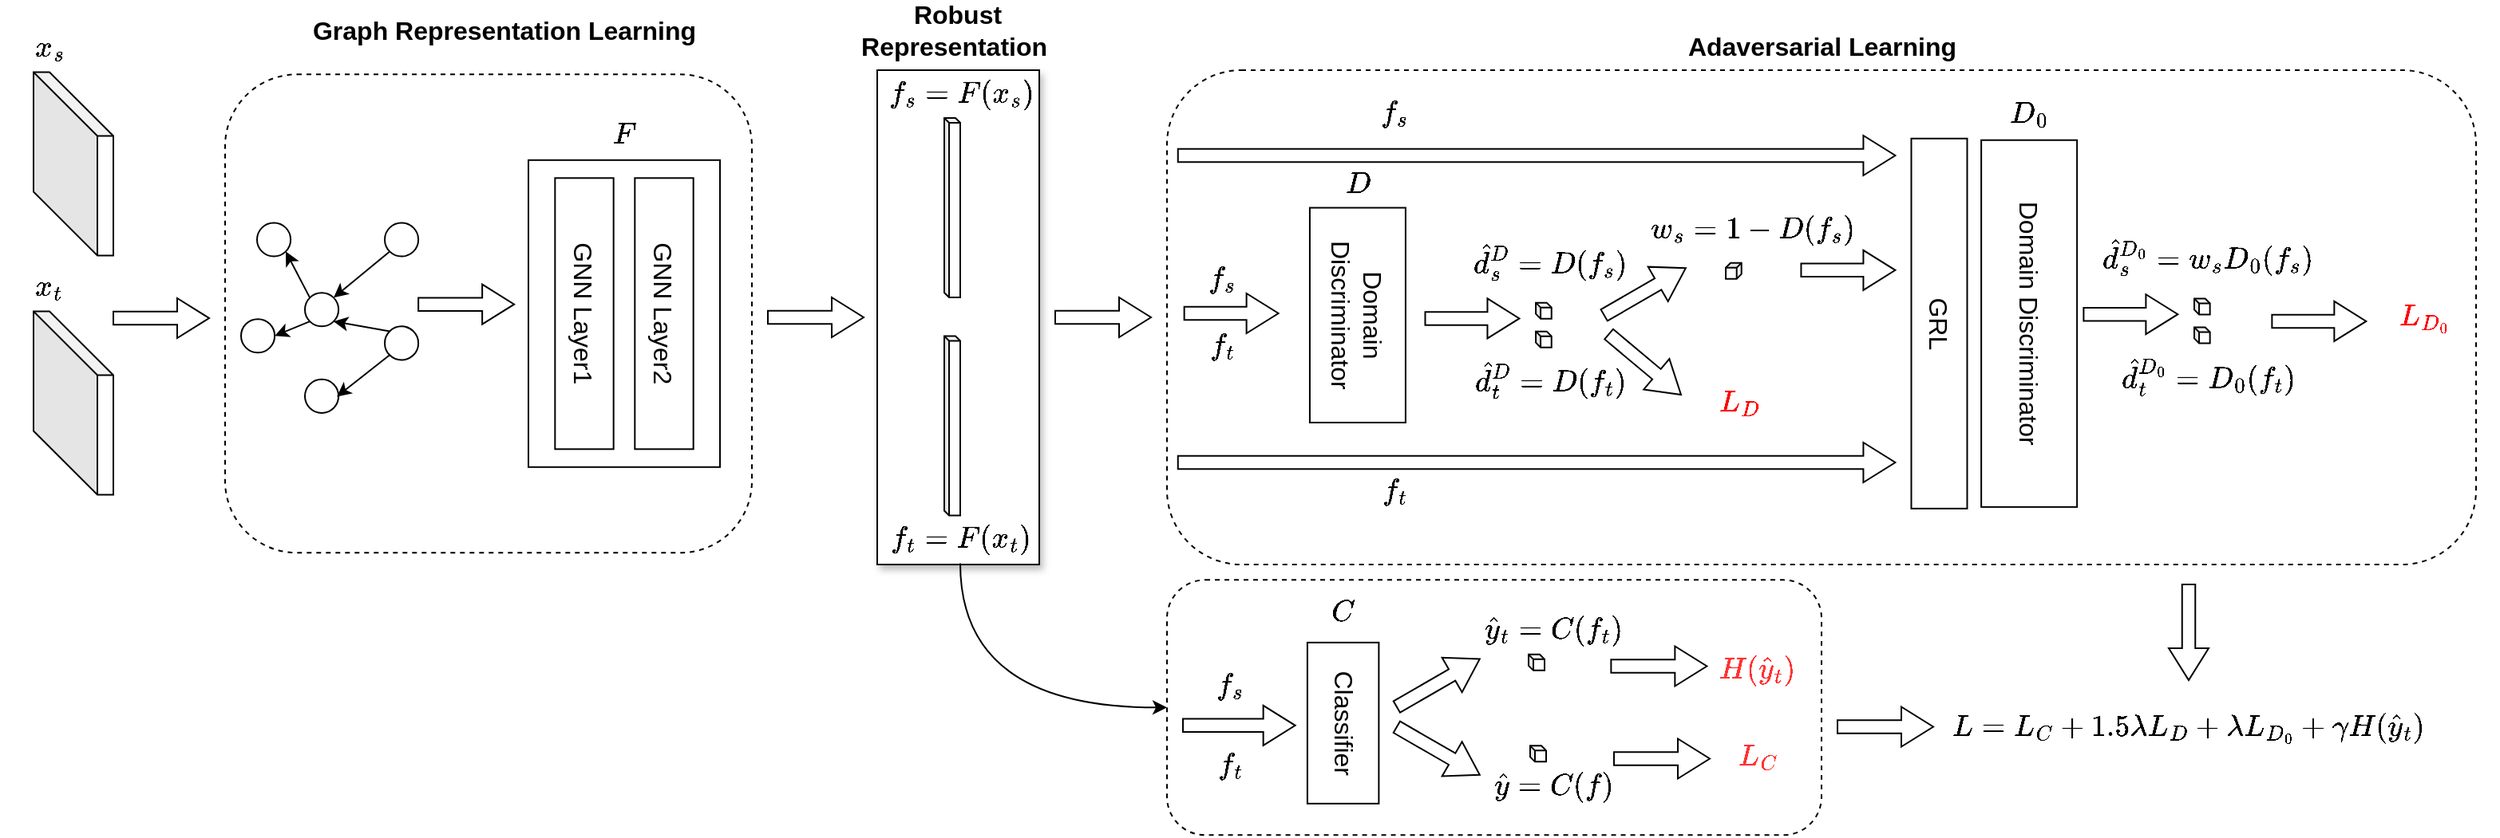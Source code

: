 <mxfile version="20.6.0" type="github">
  <diagram id="OHugUGV6JcLkJLT_VvOv" name="第 1 页">
    <mxGraphModel dx="1865" dy="633" grid="1" gridSize="10" guides="1" tooltips="1" connect="1" arrows="1" fold="1" page="1" pageScale="1" pageWidth="827" pageHeight="1169" math="1" shadow="0">
      <root>
        <mxCell id="0" />
        <mxCell id="1" parent="0" />
        <mxCell id="vVpYJYiZT_mGHktkTp3d-93" value="" style="rounded=1;whiteSpace=wrap;html=1;shadow=0;dashed=1;fontColor=#FF0000;container=0;" parent="1" vertex="1">
          <mxGeometry x="-60" y="332.65" width="330" height="300" as="geometry" />
        </mxCell>
        <mxCell id="vVpYJYiZT_mGHktkTp3d-1" value="" style="rounded=1;whiteSpace=wrap;html=1;shadow=0;dashed=1;fontColor=#FF0000;container=0;" parent="1" vertex="1">
          <mxGeometry x="530" y="649.68" width="410" height="160" as="geometry" />
        </mxCell>
        <mxCell id="vVpYJYiZT_mGHktkTp3d-3" value="" style="rounded=0;whiteSpace=wrap;html=1;shadow=1;fontSize=16;" parent="1" vertex="1">
          <mxGeometry x="348.5" y="330" width="101.5" height="310" as="geometry" />
        </mxCell>
        <mxCell id="vVpYJYiZT_mGHktkTp3d-4" value="" style="shape=cube;whiteSpace=wrap;html=1;boundedLbl=1;backgroundOutline=1;darkOpacity=0.05;darkOpacity2=0.1;shadow=0;fontSize=16;size=40;direction=east;" parent="1" vertex="1">
          <mxGeometry x="-180" y="331.25" width="50" height="115" as="geometry" />
        </mxCell>
        <mxCell id="vVpYJYiZT_mGHktkTp3d-5" value="$$x_s$$" style="text;html=1;strokeColor=none;fillColor=none;align=center;verticalAlign=middle;whiteSpace=wrap;rounded=0;shadow=0;fontSize=16;" parent="1" vertex="1">
          <mxGeometry x="-200" y="301.25" width="60" height="30" as="geometry" />
        </mxCell>
        <mxCell id="vVpYJYiZT_mGHktkTp3d-6" value="" style="shape=cube;whiteSpace=wrap;html=1;boundedLbl=1;backgroundOutline=1;darkOpacity=0.05;darkOpacity2=0.1;shadow=0;fontSize=16;size=40;direction=east;" parent="1" vertex="1">
          <mxGeometry x="-180" y="481.25" width="50" height="115" as="geometry" />
        </mxCell>
        <mxCell id="vVpYJYiZT_mGHktkTp3d-7" value="$$x_t$$" style="text;html=1;strokeColor=none;fillColor=none;align=center;verticalAlign=middle;whiteSpace=wrap;rounded=0;shadow=0;fontSize=16;" parent="1" vertex="1">
          <mxGeometry x="-200" y="451.25" width="60" height="30" as="geometry" />
        </mxCell>
        <mxCell id="vVpYJYiZT_mGHktkTp3d-8" value="" style="html=1;shadow=0;dashed=0;align=center;verticalAlign=middle;shape=mxgraph.arrows2.arrow;dy=0.67;dx=20;notch=0;fontSize=16;" parent="1" vertex="1">
          <mxGeometry x="-130" y="473" width="60" height="25" as="geometry" />
        </mxCell>
        <mxCell id="vVpYJYiZT_mGHktkTp3d-9" value="" style="shape=cube;whiteSpace=wrap;html=1;boundedLbl=1;backgroundOutline=1;darkOpacity=0.05;darkOpacity2=0.1;shadow=0;fontSize=16;size=3;direction=east;" parent="1" vertex="1">
          <mxGeometry x="390.5" y="360" width="10" height="112.5" as="geometry" />
        </mxCell>
        <mxCell id="vVpYJYiZT_mGHktkTp3d-10" value="" style="shape=cube;whiteSpace=wrap;html=1;boundedLbl=1;backgroundOutline=1;darkOpacity=0.05;darkOpacity2=0.1;shadow=0;fontSize=16;size=3;direction=east;" parent="1" vertex="1">
          <mxGeometry x="390.5" y="496.75" width="10" height="112.5" as="geometry" />
        </mxCell>
        <mxCell id="vVpYJYiZT_mGHktkTp3d-11" value="" style="html=1;shadow=0;dashed=0;align=center;verticalAlign=middle;shape=mxgraph.arrows2.arrow;dy=0.67;dx=20;notch=0;fontSize=16;" parent="1" vertex="1">
          <mxGeometry x="280" y="472.5" width="60" height="25" as="geometry" />
        </mxCell>
        <mxCell id="vVpYJYiZT_mGHktkTp3d-12" value="$$f_s = F(x_s)$$" style="text;html=1;strokeColor=none;fillColor=none;align=center;verticalAlign=middle;whiteSpace=wrap;rounded=0;shadow=0;fontSize=16;" parent="1" vertex="1">
          <mxGeometry x="320.5" y="330" width="160" height="30" as="geometry" />
        </mxCell>
        <mxCell id="vVpYJYiZT_mGHktkTp3d-97" style="edgeStyle=orthogonalEdgeStyle;rounded=0;orthogonalLoop=1;jettySize=auto;html=1;exitX=0.5;exitY=1;exitDx=0;exitDy=0;entryX=0;entryY=0.5;entryDx=0;entryDy=0;strokeColor=default;fontSize=16;startArrow=none;startFill=0;curved=1;" parent="1" source="vVpYJYiZT_mGHktkTp3d-13" target="vVpYJYiZT_mGHktkTp3d-1" edge="1">
          <mxGeometry relative="1" as="geometry" />
        </mxCell>
        <mxCell id="vVpYJYiZT_mGHktkTp3d-13" value="$$f_t = F(x_t)$$" style="text;html=1;strokeColor=none;fillColor=none;align=center;verticalAlign=middle;whiteSpace=wrap;rounded=0;shadow=0;fontSize=16;" parent="1" vertex="1">
          <mxGeometry x="320.5" y="609.25" width="160" height="30" as="geometry" />
        </mxCell>
        <mxCell id="vVpYJYiZT_mGHktkTp3d-14" value="$$F$$" style="text;html=1;strokeColor=none;fillColor=none;align=center;verticalAlign=middle;whiteSpace=wrap;rounded=0;shadow=0;fontSize=16;" parent="1" vertex="1">
          <mxGeometry x="160" y="354.97" width="60" height="30" as="geometry" />
        </mxCell>
        <mxCell id="vVpYJYiZT_mGHktkTp3d-15" value="" style="rounded=0;whiteSpace=wrap;html=1;shadow=0;fontSize=16;" parent="1" vertex="1">
          <mxGeometry x="130" y="386.4" width="120" height="192.5" as="geometry" />
        </mxCell>
        <mxCell id="vVpYJYiZT_mGHktkTp3d-16" value="GNN Layer2" style="rounded=0;whiteSpace=wrap;html=1;shadow=0;fontSize=16;rotation=90;container=0;" parent="1" vertex="1">
          <mxGeometry x="130" y="464.317" width="170" height="36.667" as="geometry" />
        </mxCell>
        <mxCell id="vVpYJYiZT_mGHktkTp3d-17" value="GNN Layer1" style="rounded=0;whiteSpace=wrap;html=1;shadow=0;fontSize=16;rotation=90;container=0;" parent="1" vertex="1">
          <mxGeometry x="80" y="464.317" width="170" height="36.667" as="geometry" />
        </mxCell>
        <mxCell id="vVpYJYiZT_mGHktkTp3d-18" value="$$L = L_C + 1.5\lambda L_D + \lambda L_{D_0} + \gamma H(\hat{y}_t)$$" style="text;html=1;strokeColor=none;fillColor=none;align=center;verticalAlign=middle;whiteSpace=wrap;rounded=0;shadow=0;fontSize=16;" parent="1" vertex="1">
          <mxGeometry x="1140" y="726.75" width="60" height="30" as="geometry" />
        </mxCell>
        <mxCell id="vVpYJYiZT_mGHktkTp3d-19" value="" style="group" parent="1" vertex="1" connectable="0">
          <mxGeometry x="530" y="330" width="820" height="310" as="geometry" />
        </mxCell>
        <mxCell id="vVpYJYiZT_mGHktkTp3d-20" value="" style="rounded=1;whiteSpace=wrap;html=1;shadow=0;fontColor=#FF0000;dashed=1;" parent="vVpYJYiZT_mGHktkTp3d-19" vertex="1">
          <mxGeometry width="820" height="310" as="geometry" />
        </mxCell>
        <mxCell id="vVpYJYiZT_mGHktkTp3d-21" value="" style="html=1;shadow=0;dashed=0;align=center;verticalAlign=middle;shape=mxgraph.arrows2.arrow;dy=0.67;dx=20;notch=0;fontSize=16;" parent="vVpYJYiZT_mGHktkTp3d-19" vertex="1">
          <mxGeometry x="10.815" y="140" width="58.993" height="25" as="geometry" />
        </mxCell>
        <mxCell id="vVpYJYiZT_mGHktkTp3d-22" value="$$f_s$$" style="text;html=1;strokeColor=none;fillColor=none;align=center;verticalAlign=middle;whiteSpace=wrap;rounded=0;shadow=0;fontSize=16;" parent="vVpYJYiZT_mGHktkTp3d-19" vertex="1">
          <mxGeometry x="4.916" y="115.5" width="58.993" height="30" as="geometry" />
        </mxCell>
        <mxCell id="vVpYJYiZT_mGHktkTp3d-23" value="$$f_t$$" style="text;html=1;strokeColor=none;fillColor=none;align=center;verticalAlign=middle;whiteSpace=wrap;rounded=0;shadow=0;fontSize=16;" parent="vVpYJYiZT_mGHktkTp3d-19" vertex="1">
          <mxGeometry x="4.916" y="158" width="58.993" height="30" as="geometry" />
        </mxCell>
        <mxCell id="vVpYJYiZT_mGHktkTp3d-24" value="$$D$$" style="text;html=1;strokeColor=none;fillColor=none;align=center;verticalAlign=middle;whiteSpace=wrap;rounded=0;shadow=0;fontSize=16;" parent="vVpYJYiZT_mGHktkTp3d-19" vertex="1">
          <mxGeometry x="89.964" y="56" width="58.993" height="30" as="geometry" />
        </mxCell>
        <mxCell id="vVpYJYiZT_mGHktkTp3d-25" value="Domain Discriminator" style="rounded=0;whiteSpace=wrap;html=1;shadow=0;fontSize=16;rotation=90;direction=east;" parent="vVpYJYiZT_mGHktkTp3d-19" vertex="1">
          <mxGeometry x="425.024" y="128.9" width="230.062" height="60" as="geometry" />
        </mxCell>
        <mxCell id="vVpYJYiZT_mGHktkTp3d-26" value="GRL" style="rounded=0;whiteSpace=wrap;html=1;shadow=0;fontSize=16;rotation=90;direction=east;" parent="vVpYJYiZT_mGHktkTp3d-19" vertex="1">
          <mxGeometry x="367.722" y="141.4" width="232.038" height="35" as="geometry" />
        </mxCell>
        <mxCell id="vVpYJYiZT_mGHktkTp3d-27" value="Domain Discriminator" style="rounded=0;whiteSpace=wrap;html=1;shadow=0;fontSize=16;rotation=90;direction=east;" parent="vVpYJYiZT_mGHktkTp3d-19" vertex="1">
          <mxGeometry x="52.11" y="123.63" width="134.7" height="60" as="geometry" />
        </mxCell>
        <mxCell id="vVpYJYiZT_mGHktkTp3d-28" value="$$D_0$$" style="text;html=1;strokeColor=none;fillColor=none;align=center;verticalAlign=middle;whiteSpace=wrap;rounded=0;shadow=0;fontSize=16;" parent="vVpYJYiZT_mGHktkTp3d-19" vertex="1">
          <mxGeometry x="510.553" y="11.75" width="58.993" height="30" as="geometry" />
        </mxCell>
        <mxCell id="vVpYJYiZT_mGHktkTp3d-29" value="$$w_s = 1 - D(f_s)$$" style="text;html=1;strokeColor=none;fillColor=none;align=center;verticalAlign=middle;whiteSpace=wrap;rounded=0;shadow=0;fontSize=16;" parent="vVpYJYiZT_mGHktkTp3d-19" vertex="1">
          <mxGeometry x="338.225" y="85" width="58.993" height="30" as="geometry" />
        </mxCell>
        <mxCell id="vVpYJYiZT_mGHktkTp3d-30" value="" style="html=1;shadow=0;dashed=0;align=center;verticalAlign=middle;shape=mxgraph.arrows2.arrow;dy=0.67;dx=20;notch=0;fontSize=16;" parent="vVpYJYiZT_mGHktkTp3d-19" vertex="1">
          <mxGeometry x="397.218" y="112.92" width="58.993" height="25" as="geometry" />
        </mxCell>
        <mxCell id="vVpYJYiZT_mGHktkTp3d-31" value="" style="html=1;shadow=0;dashed=0;align=center;verticalAlign=middle;shape=mxgraph.arrows2.arrow;dy=0.67;dx=20;notch=0;fontSize=16;" parent="vVpYJYiZT_mGHktkTp3d-19" vertex="1">
          <mxGeometry x="6.882" y="41" width="449.329" height="25" as="geometry" />
        </mxCell>
        <mxCell id="vVpYJYiZT_mGHktkTp3d-32" value="" style="html=1;shadow=0;dashed=0;align=center;verticalAlign=middle;shape=mxgraph.arrows2.arrow;dy=0.67;dx=20;notch=0;fontSize=16;" parent="vVpYJYiZT_mGHktkTp3d-19" vertex="1">
          <mxGeometry x="6.882" y="233.5" width="449.329" height="25" as="geometry" />
        </mxCell>
        <mxCell id="vVpYJYiZT_mGHktkTp3d-33" value="" style="html=1;shadow=0;dashed=0;align=center;verticalAlign=middle;shape=mxgraph.arrows2.arrow;dy=0.67;dx=20;notch=0;fontSize=16;" parent="vVpYJYiZT_mGHktkTp3d-19" vertex="1">
          <mxGeometry x="574.197" y="140.59" width="58.993" height="25" as="geometry" />
        </mxCell>
        <mxCell id="vVpYJYiZT_mGHktkTp3d-34" value="" style="shape=cube;whiteSpace=wrap;html=1;boundedLbl=1;backgroundOutline=1;darkOpacity=0.05;darkOpacity2=0.1;shadow=0;fontSize=16;size=3;direction=east;" parent="vVpYJYiZT_mGHktkTp3d-19" vertex="1">
          <mxGeometry x="643.494" y="143.21" width="9.832" height="10" as="geometry" />
        </mxCell>
        <mxCell id="vVpYJYiZT_mGHktkTp3d-35" value="$$\hat{d}^{D_0}_s = w_sD_0(f_s)$$" style="text;html=1;strokeColor=none;fillColor=none;align=center;verticalAlign=middle;whiteSpace=wrap;rounded=0;shadow=0;fontSize=16;" parent="vVpYJYiZT_mGHktkTp3d-19" vertex="1">
          <mxGeometry x="623.357" y="101.48" width="58.993" height="30" as="geometry" />
        </mxCell>
        <mxCell id="vVpYJYiZT_mGHktkTp3d-36" value="" style="shape=cube;whiteSpace=wrap;html=1;boundedLbl=1;backgroundOutline=1;darkOpacity=0.05;darkOpacity2=0.1;shadow=0;fontSize=16;size=3;direction=east;" parent="vVpYJYiZT_mGHktkTp3d-19" vertex="1">
          <mxGeometry x="643.494" y="161.21" width="9.832" height="10" as="geometry" />
        </mxCell>
        <mxCell id="vVpYJYiZT_mGHktkTp3d-37" value="$$\hat{d}^{D_0}_t = D_0(f_t)$$" style="text;html=1;strokeColor=none;fillColor=none;align=center;verticalAlign=middle;whiteSpace=wrap;rounded=0;shadow=0;fontSize=16;" parent="vVpYJYiZT_mGHktkTp3d-19" vertex="1">
          <mxGeometry x="623.357" y="175.79" width="58.993" height="30" as="geometry" />
        </mxCell>
        <mxCell id="vVpYJYiZT_mGHktkTp3d-38" value="" style="html=1;shadow=0;dashed=0;align=center;verticalAlign=middle;shape=mxgraph.arrows2.arrow;dy=0.67;dx=20;notch=0;fontSize=16;" parent="vVpYJYiZT_mGHktkTp3d-19" vertex="1">
          <mxGeometry x="692.182" y="144.96" width="58.993" height="25" as="geometry" />
        </mxCell>
        <mxCell id="vVpYJYiZT_mGHktkTp3d-39" value="&lt;font color=&quot;#ff0000&quot;&gt;$$L_{D_0}$$&lt;/font&gt;" style="text;html=1;strokeColor=none;fillColor=none;align=center;verticalAlign=middle;whiteSpace=wrap;rounded=0;shadow=0;fontSize=16;" parent="vVpYJYiZT_mGHktkTp3d-19" vertex="1">
          <mxGeometry x="757.792" y="139.96" width="58.993" height="30" as="geometry" />
        </mxCell>
        <mxCell id="vVpYJYiZT_mGHktkTp3d-40" value="$$f_s$$" style="text;html=1;strokeColor=none;fillColor=none;align=center;verticalAlign=middle;whiteSpace=wrap;rounded=0;shadow=0;fontSize=16;" parent="vVpYJYiZT_mGHktkTp3d-19" vertex="1">
          <mxGeometry x="113.07" y="11.75" width="58.993" height="30" as="geometry" />
        </mxCell>
        <mxCell id="vVpYJYiZT_mGHktkTp3d-41" value="$$f_t$$" style="text;html=1;strokeColor=none;fillColor=none;align=center;verticalAlign=middle;whiteSpace=wrap;rounded=0;shadow=0;fontSize=16;" parent="vVpYJYiZT_mGHktkTp3d-19" vertex="1">
          <mxGeometry x="113.07" y="249.25" width="58.993" height="30" as="geometry" />
        </mxCell>
        <mxCell id="vVpYJYiZT_mGHktkTp3d-42" value="" style="html=1;shadow=0;dashed=0;align=center;verticalAlign=middle;shape=mxgraph.arrows2.arrow;dy=0.67;dx=20;notch=0;fontSize=16;" parent="vVpYJYiZT_mGHktkTp3d-19" vertex="1">
          <mxGeometry x="161.739" y="143.2" width="58.993" height="25" as="geometry" />
        </mxCell>
        <mxCell id="vVpYJYiZT_mGHktkTp3d-43" value="" style="shape=cube;whiteSpace=wrap;html=1;boundedLbl=1;backgroundOutline=1;darkOpacity=0.05;darkOpacity2=0.1;shadow=0;fontSize=16;size=3;direction=east;" parent="vVpYJYiZT_mGHktkTp3d-19" vertex="1">
          <mxGeometry x="231.035" y="145.82" width="9.832" height="10" as="geometry" />
        </mxCell>
        <mxCell id="vVpYJYiZT_mGHktkTp3d-44" value="$$\hat{d}^D_s = D(f_s)$$" style="text;html=1;strokeColor=none;fillColor=none;align=center;verticalAlign=middle;whiteSpace=wrap;rounded=0;shadow=0;fontSize=16;" parent="vVpYJYiZT_mGHktkTp3d-19" vertex="1">
          <mxGeometry x="210.899" y="104.09" width="58.993" height="30" as="geometry" />
        </mxCell>
        <mxCell id="vVpYJYiZT_mGHktkTp3d-45" value="" style="shape=cube;whiteSpace=wrap;html=1;boundedLbl=1;backgroundOutline=1;darkOpacity=0.05;darkOpacity2=0.1;shadow=0;fontSize=16;size=3;direction=east;" parent="vVpYJYiZT_mGHktkTp3d-19" vertex="1">
          <mxGeometry x="231.035" y="163.82" width="9.832" height="10" as="geometry" />
        </mxCell>
        <mxCell id="vVpYJYiZT_mGHktkTp3d-46" value="$$\hat{d}^D_t = D(f_t)$$" style="text;html=1;strokeColor=none;fillColor=none;align=center;verticalAlign=middle;whiteSpace=wrap;rounded=0;shadow=0;fontSize=16;" parent="vVpYJYiZT_mGHktkTp3d-19" vertex="1">
          <mxGeometry x="210.899" y="178.4" width="58.993" height="30" as="geometry" />
        </mxCell>
        <mxCell id="vVpYJYiZT_mGHktkTp3d-47" value="" style="html=1;shadow=0;dashed=0;align=center;verticalAlign=middle;shape=mxgraph.arrows2.arrow;dy=0.67;dx=20;notch=0;fontSize=16;rotation=-30;" parent="vVpYJYiZT_mGHktkTp3d-19" vertex="1">
          <mxGeometry x="269.892" y="126.4" width="58.993" height="25" as="geometry" />
        </mxCell>
        <mxCell id="vVpYJYiZT_mGHktkTp3d-48" value="&lt;font color=&quot;#ff0000&quot;&gt;$$L_{D}$$&lt;/font&gt;" style="text;html=1;strokeColor=none;fillColor=none;align=center;verticalAlign=middle;whiteSpace=wrap;rounded=0;shadow=0;fontSize=16;" parent="vVpYJYiZT_mGHktkTp3d-19" vertex="1">
          <mxGeometry x="328.885" y="192.5" width="58.993" height="30" as="geometry" />
        </mxCell>
        <mxCell id="vVpYJYiZT_mGHktkTp3d-49" value="" style="shape=cube;whiteSpace=wrap;html=1;boundedLbl=1;backgroundOutline=1;darkOpacity=0.05;darkOpacity2=0.1;shadow=0;fontSize=16;size=3;direction=south;" parent="vVpYJYiZT_mGHktkTp3d-19" vertex="1">
          <mxGeometry x="350.024" y="120.84" width="9.832" height="10" as="geometry" />
        </mxCell>
        <mxCell id="vVpYJYiZT_mGHktkTp3d-50" value="" style="html=1;shadow=0;dashed=0;align=center;verticalAlign=middle;shape=mxgraph.arrows2.arrow;dy=0.67;dx=20;notch=0;fontSize=16;rotation=40;" parent="vVpYJYiZT_mGHktkTp3d-19" vertex="1">
          <mxGeometry x="269.892" y="172.03" width="58.993" height="25" as="geometry" />
        </mxCell>
        <mxCell id="vVpYJYiZT_mGHktkTp3d-51" value="" style="html=1;shadow=0;dashed=0;align=center;verticalAlign=middle;shape=mxgraph.arrows2.arrow;dy=0.67;dx=20;notch=0;fontSize=16;" parent="1" vertex="1">
          <mxGeometry x="950" y="729.25" width="60" height="25" as="geometry" />
        </mxCell>
        <mxCell id="vVpYJYiZT_mGHktkTp3d-52" value="" style="html=1;shadow=0;dashed=0;align=center;verticalAlign=middle;shape=mxgraph.arrows2.arrow;dy=0.67;dx=20;notch=0;fontSize=16;rotation=90;" parent="1" vertex="1">
          <mxGeometry x="1140" y="670" width="60" height="25" as="geometry" />
        </mxCell>
        <mxCell id="vVpYJYiZT_mGHktkTp3d-58" value="Classifier" style="rounded=0;whiteSpace=wrap;html=1;shadow=0;fontSize=16;rotation=90;direction=east;" parent="1" vertex="1">
          <mxGeometry x="589.82" y="717.06" width="101" height="44.75" as="geometry" />
        </mxCell>
        <mxCell id="vVpYJYiZT_mGHktkTp3d-59" value="" style="html=1;shadow=0;dashed=0;align=center;verticalAlign=middle;shape=mxgraph.arrows2.arrow;dy=0.67;dx=20;notch=0;fontSize=16;rotation=-30;" parent="1" vertex="1">
          <mxGeometry x="669.91" y="701.75" width="60" height="25" as="geometry" />
        </mxCell>
        <mxCell id="vVpYJYiZT_mGHktkTp3d-60" value="" style="shape=cube;whiteSpace=wrap;html=1;boundedLbl=1;backgroundOutline=1;darkOpacity=0.05;darkOpacity2=0.1;shadow=0;fontSize=16;size=3;direction=east;" parent="1" vertex="1">
          <mxGeometry x="757.5" y="753.68" width="10" height="10" as="geometry" />
        </mxCell>
        <mxCell id="vVpYJYiZT_mGHktkTp3d-61" value="$$\hat{y} = C(f)$$" style="text;html=1;strokeColor=none;fillColor=none;align=center;verticalAlign=middle;whiteSpace=wrap;rounded=0;shadow=0;fontSize=16;" parent="1" vertex="1">
          <mxGeometry x="741.82" y="763.68" width="60" height="30" as="geometry" />
        </mxCell>
        <mxCell id="vVpYJYiZT_mGHktkTp3d-62" value="$$C$$" style="text;html=1;strokeColor=none;fillColor=none;align=center;verticalAlign=middle;whiteSpace=wrap;rounded=0;shadow=0;fontSize=16;" parent="1" vertex="1">
          <mxGeometry x="610.32" y="654.68" width="60" height="30" as="geometry" />
        </mxCell>
        <mxCell id="vVpYJYiZT_mGHktkTp3d-63" value="$$\hat{y}_t = C(f_t)$$" style="text;html=1;strokeColor=none;fillColor=none;align=center;verticalAlign=middle;whiteSpace=wrap;rounded=0;shadow=0;fontSize=16;" parent="1" vertex="1">
          <mxGeometry x="741.82" y="666.43" width="60" height="30" as="geometry" />
        </mxCell>
        <mxCell id="vVpYJYiZT_mGHktkTp3d-64" value="" style="html=1;shadow=0;dashed=0;align=center;verticalAlign=middle;shape=mxgraph.arrows2.arrow;dy=0.67;dx=20;notch=0;fontSize=16;rotation=0;" parent="1" vertex="1">
          <mxGeometry x="540" y="728.43" width="70.32" height="25" as="geometry" />
        </mxCell>
        <mxCell id="vVpYJYiZT_mGHktkTp3d-65" value="" style="html=1;shadow=0;dashed=0;align=center;verticalAlign=middle;shape=mxgraph.arrows2.arrow;dy=0.67;dx=20;notch=0;fontSize=16;" parent="1" vertex="1">
          <mxGeometry x="810" y="749.25" width="60" height="25" as="geometry" />
        </mxCell>
        <mxCell id="vVpYJYiZT_mGHktkTp3d-66" value="$$f_s$$" style="text;html=1;strokeColor=none;fillColor=none;align=center;verticalAlign=middle;whiteSpace=wrap;rounded=0;shadow=0;fontSize=16;" parent="1" vertex="1">
          <mxGeometry x="540" y="701.43" width="60" height="30" as="geometry" />
        </mxCell>
        <mxCell id="vVpYJYiZT_mGHktkTp3d-67" value="$$f_t$$" style="text;html=1;strokeColor=none;fillColor=none;align=center;verticalAlign=middle;whiteSpace=wrap;rounded=0;shadow=0;fontSize=16;" parent="1" vertex="1">
          <mxGeometry x="540" y="751.43" width="60" height="30" as="geometry" />
        </mxCell>
        <mxCell id="vVpYJYiZT_mGHktkTp3d-68" value="&lt;b&gt;&lt;font color=&quot;#ff3333&quot;&gt;$$L_{C}$$&lt;/font&gt;&lt;/b&gt;" style="text;html=1;strokeColor=none;fillColor=none;align=center;verticalAlign=middle;whiteSpace=wrap;rounded=0;shadow=0;fontSize=16;" parent="1" vertex="1">
          <mxGeometry x="870" y="744.68" width="60" height="30" as="geometry" />
        </mxCell>
        <mxCell id="vVpYJYiZT_mGHktkTp3d-69" value="&lt;font color=&quot;#ff3333&quot;&gt;$$H(\hat{y}_t)$$&lt;/font&gt;" style="text;html=1;strokeColor=none;fillColor=none;align=center;verticalAlign=middle;whiteSpace=wrap;rounded=0;shadow=0;fontSize=16;" parent="1" vertex="1">
          <mxGeometry x="870.0" y="691.25" width="60" height="30" as="geometry" />
        </mxCell>
        <mxCell id="vVpYJYiZT_mGHktkTp3d-70" value="&lt;b&gt;Robust Representation&amp;nbsp;&lt;/b&gt;" style="text;html=1;strokeColor=none;fillColor=none;align=center;verticalAlign=middle;whiteSpace=wrap;rounded=0;shadow=0;dashed=1;fontSize=16;fontColor=#000000;" parent="1" vertex="1">
          <mxGeometry x="369.25" y="290" width="60" height="30" as="geometry" />
        </mxCell>
        <mxCell id="vVpYJYiZT_mGHktkTp3d-73" value="" style="html=1;shadow=0;dashed=0;align=center;verticalAlign=middle;shape=mxgraph.arrows2.arrow;dy=0.67;dx=20;notch=0;fontSize=16;rotation=30;" parent="1" vertex="1">
          <mxGeometry x="669.91" y="744.43" width="60" height="25" as="geometry" />
        </mxCell>
        <mxCell id="vVpYJYiZT_mGHktkTp3d-74" value="" style="shape=cube;whiteSpace=wrap;html=1;boundedLbl=1;backgroundOutline=1;darkOpacity=0.05;darkOpacity2=0.1;shadow=0;fontSize=16;size=3;direction=east;" parent="1" vertex="1">
          <mxGeometry x="756.5" y="696.43" width="10" height="10" as="geometry" />
        </mxCell>
        <mxCell id="vVpYJYiZT_mGHktkTp3d-75" value="" style="html=1;shadow=0;dashed=0;align=center;verticalAlign=middle;shape=mxgraph.arrows2.arrow;dy=0.67;dx=20;notch=0;fontSize=16;" parent="1" vertex="1">
          <mxGeometry x="808.18" y="691.25" width="60" height="25" as="geometry" />
        </mxCell>
        <mxCell id="vVpYJYiZT_mGHktkTp3d-92" value="" style="group" parent="1" vertex="1" connectable="0">
          <mxGeometry x="-50" y="425.72" width="111.07" height="119.25" as="geometry" />
        </mxCell>
        <mxCell id="vVpYJYiZT_mGHktkTp3d-77" value="" style="ellipse;whiteSpace=wrap;html=1;aspect=fixed;container=0;" parent="vVpYJYiZT_mGHktkTp3d-92" vertex="1">
          <mxGeometry x="10" width="21.07" height="21.07" as="geometry" />
        </mxCell>
        <mxCell id="vVpYJYiZT_mGHktkTp3d-86" style="edgeStyle=none;rounded=0;orthogonalLoop=1;jettySize=auto;html=1;exitX=0;exitY=0;exitDx=0;exitDy=0;entryX=1;entryY=1;entryDx=0;entryDy=0;strokeColor=default;startArrow=none;startFill=0;" parent="vVpYJYiZT_mGHktkTp3d-92" source="vVpYJYiZT_mGHktkTp3d-78" target="vVpYJYiZT_mGHktkTp3d-77" edge="1">
          <mxGeometry relative="1" as="geometry" />
        </mxCell>
        <mxCell id="vVpYJYiZT_mGHktkTp3d-78" value="" style="ellipse;whiteSpace=wrap;html=1;aspect=fixed;container=0;" parent="vVpYJYiZT_mGHktkTp3d-92" vertex="1">
          <mxGeometry x="40" y="43.87" width="21.07" height="21.07" as="geometry" />
        </mxCell>
        <mxCell id="vVpYJYiZT_mGHktkTp3d-79" value="" style="ellipse;whiteSpace=wrap;html=1;aspect=fixed;container=0;" parent="vVpYJYiZT_mGHktkTp3d-92" vertex="1">
          <mxGeometry y="60.36" width="21.07" height="21.07" as="geometry" />
        </mxCell>
        <mxCell id="vVpYJYiZT_mGHktkTp3d-87" style="edgeStyle=none;rounded=0;orthogonalLoop=1;jettySize=auto;html=1;exitX=0;exitY=1;exitDx=0;exitDy=0;entryX=1;entryY=0.5;entryDx=0;entryDy=0;strokeColor=default;startArrow=none;startFill=0;" parent="vVpYJYiZT_mGHktkTp3d-92" source="vVpYJYiZT_mGHktkTp3d-78" target="vVpYJYiZT_mGHktkTp3d-79" edge="1">
          <mxGeometry relative="1" as="geometry" />
        </mxCell>
        <mxCell id="vVpYJYiZT_mGHktkTp3d-80" value="" style="ellipse;whiteSpace=wrap;html=1;aspect=fixed;container=0;" parent="vVpYJYiZT_mGHktkTp3d-92" vertex="1">
          <mxGeometry x="40" y="98.18" width="21.07" height="21.07" as="geometry" />
        </mxCell>
        <mxCell id="vVpYJYiZT_mGHktkTp3d-90" style="edgeStyle=none;rounded=0;orthogonalLoop=1;jettySize=auto;html=1;exitX=0;exitY=1;exitDx=0;exitDy=0;entryX=1;entryY=0;entryDx=0;entryDy=0;strokeColor=default;startArrow=none;startFill=0;" parent="vVpYJYiZT_mGHktkTp3d-92" source="vVpYJYiZT_mGHktkTp3d-81" target="vVpYJYiZT_mGHktkTp3d-78" edge="1">
          <mxGeometry relative="1" as="geometry" />
        </mxCell>
        <mxCell id="vVpYJYiZT_mGHktkTp3d-81" value="" style="ellipse;whiteSpace=wrap;html=1;aspect=fixed;container=0;" parent="vVpYJYiZT_mGHktkTp3d-92" vertex="1">
          <mxGeometry x="90" width="21.07" height="21.07" as="geometry" />
        </mxCell>
        <mxCell id="vVpYJYiZT_mGHktkTp3d-88" style="edgeStyle=none;rounded=0;orthogonalLoop=1;jettySize=auto;html=1;exitX=0;exitY=0;exitDx=0;exitDy=0;entryX=1;entryY=1;entryDx=0;entryDy=0;strokeColor=default;startArrow=none;startFill=0;" parent="vVpYJYiZT_mGHktkTp3d-92" source="vVpYJYiZT_mGHktkTp3d-82" target="vVpYJYiZT_mGHktkTp3d-78" edge="1">
          <mxGeometry relative="1" as="geometry" />
        </mxCell>
        <mxCell id="vVpYJYiZT_mGHktkTp3d-89" style="edgeStyle=none;rounded=0;orthogonalLoop=1;jettySize=auto;html=1;exitX=0;exitY=1;exitDx=0;exitDy=0;strokeColor=default;startArrow=none;startFill=0;" parent="vVpYJYiZT_mGHktkTp3d-92" source="vVpYJYiZT_mGHktkTp3d-82" edge="1">
          <mxGeometry relative="1" as="geometry">
            <mxPoint x="60" y="109" as="targetPoint" />
          </mxGeometry>
        </mxCell>
        <mxCell id="vVpYJYiZT_mGHktkTp3d-82" value="" style="ellipse;whiteSpace=wrap;html=1;aspect=fixed;container=0;" parent="vVpYJYiZT_mGHktkTp3d-92" vertex="1">
          <mxGeometry x="90" y="64.94" width="21.07" height="21.07" as="geometry" />
        </mxCell>
        <mxCell id="vVpYJYiZT_mGHktkTp3d-94" value="" style="html=1;shadow=0;dashed=0;align=center;verticalAlign=middle;shape=mxgraph.arrows2.arrow;dy=0.67;dx=20;notch=0;fontSize=16;" parent="1" vertex="1">
          <mxGeometry x="61.07" y="464.32" width="60" height="25" as="geometry" />
        </mxCell>
        <mxCell id="vVpYJYiZT_mGHktkTp3d-95" value="&lt;font style=&quot;font-size: 16px;&quot;&gt;&lt;b&gt;Graph Representation Learning&lt;/b&gt;&lt;/font&gt;" style="text;html=1;strokeColor=none;fillColor=none;align=center;verticalAlign=middle;whiteSpace=wrap;rounded=0;" parent="1" vertex="1">
          <mxGeometry x="-20" y="290" width="270" height="30" as="geometry" />
        </mxCell>
        <mxCell id="vVpYJYiZT_mGHktkTp3d-96" value="&lt;b&gt;Adaversarial Learning&lt;/b&gt;" style="text;html=1;strokeColor=none;fillColor=none;align=center;verticalAlign=middle;whiteSpace=wrap;rounded=0;fontSize=16;" parent="1" vertex="1">
          <mxGeometry x="828.5" y="300" width="223" height="30" as="geometry" />
        </mxCell>
        <mxCell id="vVpYJYiZT_mGHktkTp3d-98" value="" style="html=1;shadow=0;dashed=0;align=center;verticalAlign=middle;shape=mxgraph.arrows2.arrow;dy=0.67;dx=20;notch=0;fontSize=16;" parent="1" vertex="1">
          <mxGeometry x="460" y="472.5" width="60" height="25" as="geometry" />
        </mxCell>
      </root>
    </mxGraphModel>
  </diagram>
</mxfile>

